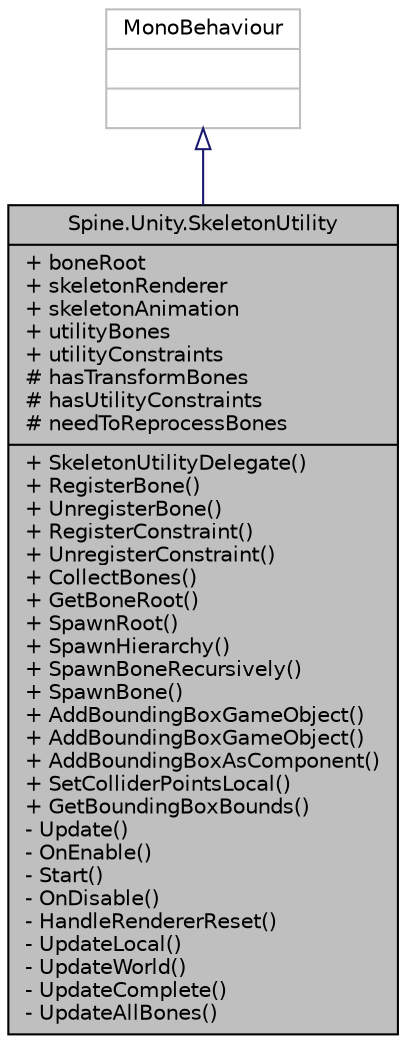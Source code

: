 digraph "Spine.Unity.SkeletonUtility"
{
 // LATEX_PDF_SIZE
  edge [fontname="Helvetica",fontsize="10",labelfontname="Helvetica",labelfontsize="10"];
  node [fontname="Helvetica",fontsize="10",shape=record];
  Node1 [label="{Spine.Unity.SkeletonUtility\n|+ boneRoot\l+ skeletonRenderer\l+ skeletonAnimation\l+ utilityBones\l+ utilityConstraints\l# hasTransformBones\l# hasUtilityConstraints\l# needToReprocessBones\l|+ SkeletonUtilityDelegate()\l+ RegisterBone()\l+ UnregisterBone()\l+ RegisterConstraint()\l+ UnregisterConstraint()\l+ CollectBones()\l+ GetBoneRoot()\l+ SpawnRoot()\l+ SpawnHierarchy()\l+ SpawnBoneRecursively()\l+ SpawnBone()\l+ AddBoundingBoxGameObject()\l+ AddBoundingBoxGameObject()\l+ AddBoundingBoxAsComponent()\l+ SetColliderPointsLocal()\l+ GetBoundingBoxBounds()\l- Update()\l- OnEnable()\l- Start()\l- OnDisable()\l- HandleRendererReset()\l- UpdateLocal()\l- UpdateWorld()\l- UpdateComplete()\l- UpdateAllBones()\l}",height=0.2,width=0.4,color="black", fillcolor="grey75", style="filled", fontcolor="black",tooltip=" "];
  Node2 -> Node1 [dir="back",color="midnightblue",fontsize="10",style="solid",arrowtail="onormal",fontname="Helvetica"];
  Node2 [label="{MonoBehaviour\n||}",height=0.2,width=0.4,color="grey75", fillcolor="white", style="filled",tooltip=" "];
}
